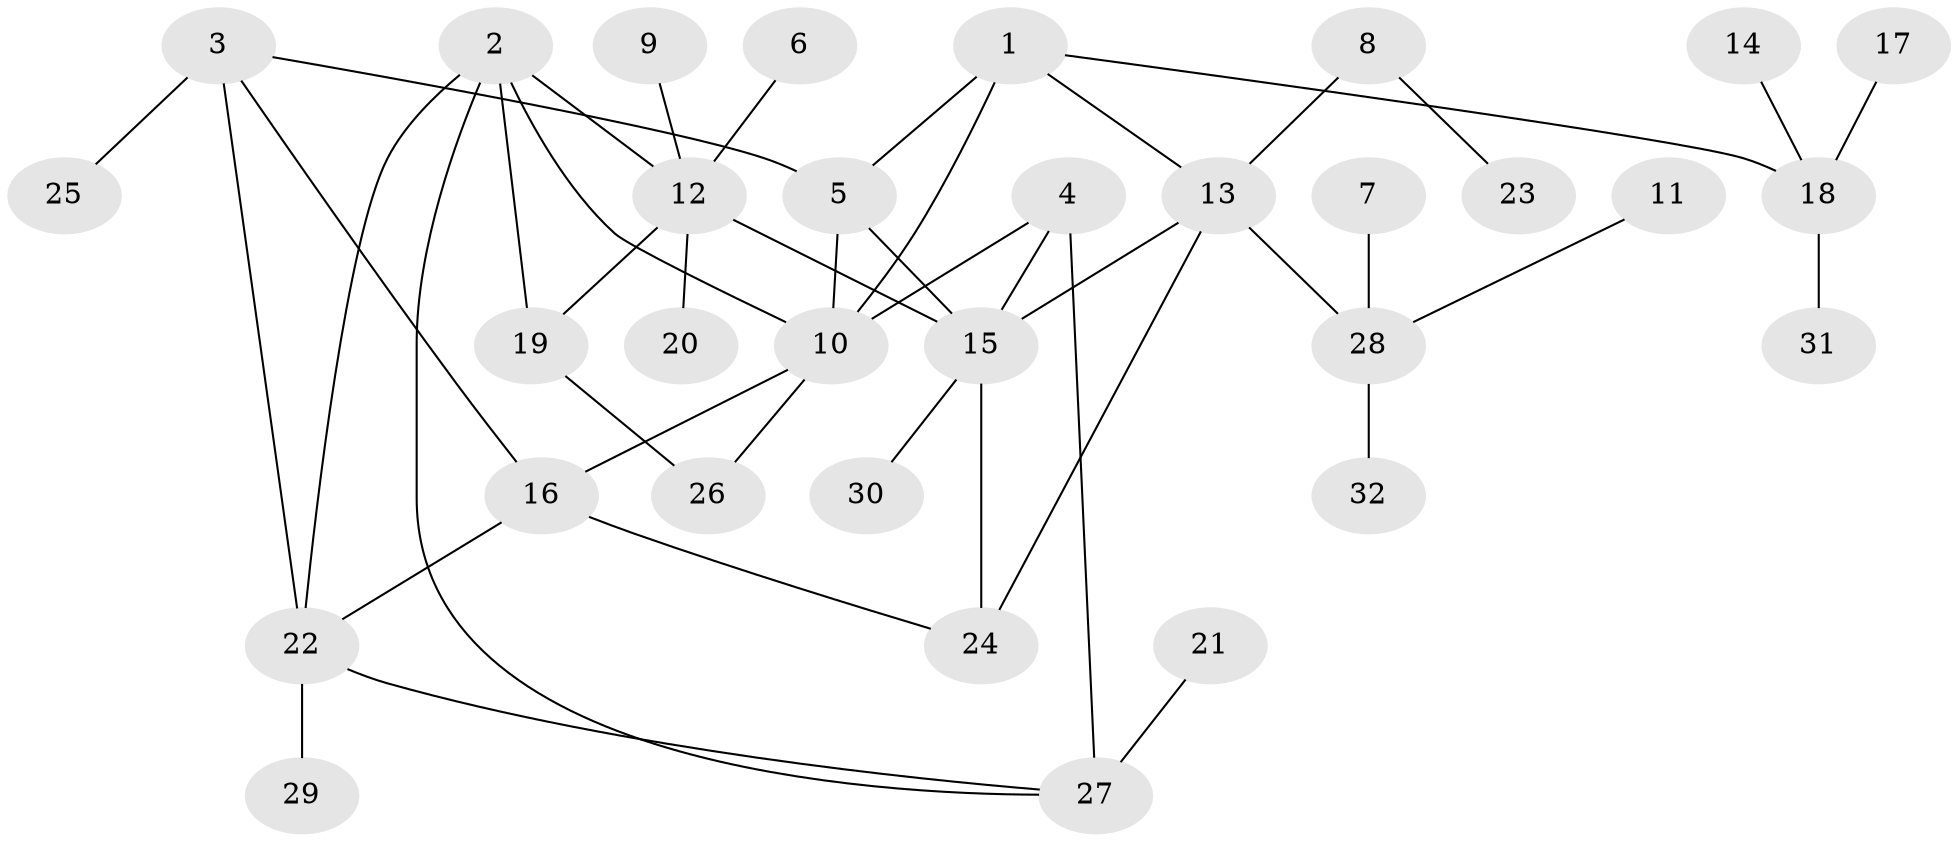 // original degree distribution, {7: 0.03125, 3: 0.03125, 4: 0.046875, 5: 0.109375, 8: 0.046875, 6: 0.015625, 1: 0.515625, 2: 0.203125}
// Generated by graph-tools (version 1.1) at 2025/02/03/09/25 03:02:40]
// undirected, 32 vertices, 44 edges
graph export_dot {
graph [start="1"]
  node [color=gray90,style=filled];
  1;
  2;
  3;
  4;
  5;
  6;
  7;
  8;
  9;
  10;
  11;
  12;
  13;
  14;
  15;
  16;
  17;
  18;
  19;
  20;
  21;
  22;
  23;
  24;
  25;
  26;
  27;
  28;
  29;
  30;
  31;
  32;
  1 -- 5 [weight=1.0];
  1 -- 10 [weight=1.0];
  1 -- 13 [weight=1.0];
  1 -- 18 [weight=1.0];
  2 -- 10 [weight=1.0];
  2 -- 12 [weight=1.0];
  2 -- 19 [weight=1.0];
  2 -- 22 [weight=1.0];
  2 -- 27 [weight=1.0];
  3 -- 5 [weight=1.0];
  3 -- 16 [weight=1.0];
  3 -- 22 [weight=1.0];
  3 -- 25 [weight=1.0];
  4 -- 10 [weight=1.0];
  4 -- 15 [weight=2.0];
  4 -- 27 [weight=2.0];
  5 -- 10 [weight=1.0];
  5 -- 15 [weight=1.0];
  6 -- 12 [weight=1.0];
  7 -- 28 [weight=1.0];
  8 -- 13 [weight=1.0];
  8 -- 23 [weight=1.0];
  9 -- 12 [weight=1.0];
  10 -- 16 [weight=1.0];
  10 -- 26 [weight=1.0];
  11 -- 28 [weight=1.0];
  12 -- 15 [weight=1.0];
  12 -- 19 [weight=1.0];
  12 -- 20 [weight=1.0];
  13 -- 15 [weight=1.0];
  13 -- 24 [weight=1.0];
  13 -- 28 [weight=1.0];
  14 -- 18 [weight=1.0];
  15 -- 24 [weight=1.0];
  15 -- 30 [weight=1.0];
  16 -- 22 [weight=1.0];
  16 -- 24 [weight=1.0];
  17 -- 18 [weight=1.0];
  18 -- 31 [weight=1.0];
  19 -- 26 [weight=1.0];
  21 -- 27 [weight=1.0];
  22 -- 27 [weight=1.0];
  22 -- 29 [weight=1.0];
  28 -- 32 [weight=1.0];
}
